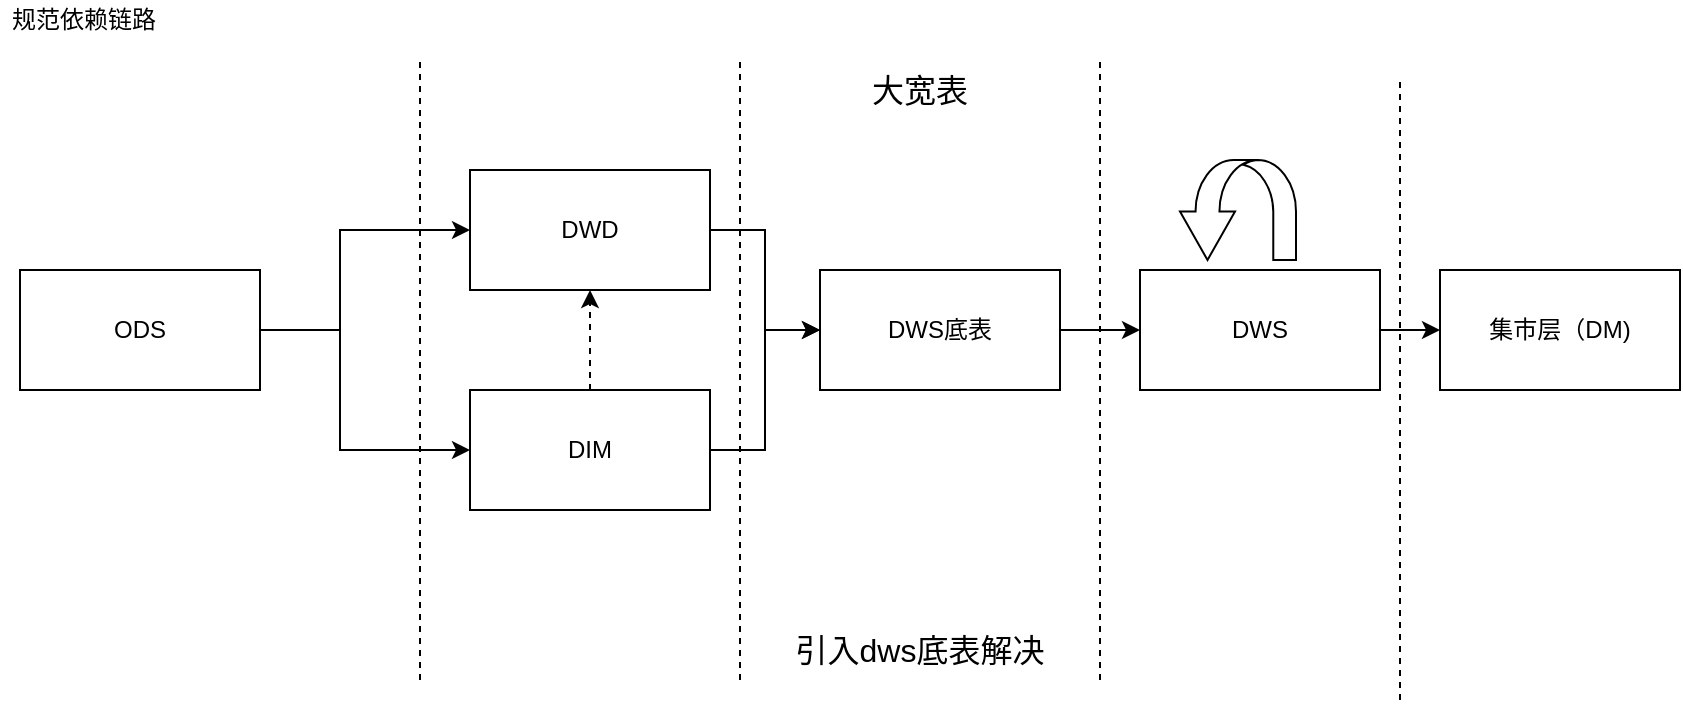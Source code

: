 <mxfile version="20.8.23" type="github">
  <diagram name="第 1 页" id="MpJJtZff5AQATM6ygYIF">
    <mxGraphModel dx="1122" dy="540" grid="1" gridSize="10" guides="1" tooltips="1" connect="1" arrows="1" fold="1" page="1" pageScale="1" pageWidth="827" pageHeight="1169" math="0" shadow="0">
      <root>
        <mxCell id="0" />
        <mxCell id="1" parent="0" />
        <mxCell id="arTTNSpRISgWZkCejGCT-1" style="edgeStyle=orthogonalEdgeStyle;rounded=0;orthogonalLoop=1;jettySize=auto;html=1;exitX=1;exitY=0.5;exitDx=0;exitDy=0;" edge="1" parent="1" source="arTTNSpRISgWZkCejGCT-3" target="arTTNSpRISgWZkCejGCT-5">
          <mxGeometry relative="1" as="geometry">
            <Array as="points">
              <mxPoint x="230" y="545" />
              <mxPoint x="230" y="495" />
            </Array>
          </mxGeometry>
        </mxCell>
        <mxCell id="arTTNSpRISgWZkCejGCT-2" style="edgeStyle=orthogonalEdgeStyle;rounded=0;orthogonalLoop=1;jettySize=auto;html=1;exitX=1;exitY=0.5;exitDx=0;exitDy=0;" edge="1" parent="1" source="arTTNSpRISgWZkCejGCT-3" target="arTTNSpRISgWZkCejGCT-7">
          <mxGeometry relative="1" as="geometry">
            <Array as="points">
              <mxPoint x="230" y="545" />
              <mxPoint x="230" y="605" />
            </Array>
          </mxGeometry>
        </mxCell>
        <mxCell id="arTTNSpRISgWZkCejGCT-3" value="ODS" style="rounded=0;whiteSpace=wrap;html=1;" diagramCategory="general" diagramName="Rectangle" vertex="1" parent="1">
          <mxGeometry x="70" y="515" width="120" height="60" as="geometry" />
        </mxCell>
        <mxCell id="arTTNSpRISgWZkCejGCT-4" style="edgeStyle=orthogonalEdgeStyle;rounded=0;orthogonalLoop=1;jettySize=auto;html=1;exitX=1;exitY=0.5;exitDx=0;exitDy=0;entryX=0;entryY=0.5;entryDx=0;entryDy=0;" edge="1" parent="1" source="arTTNSpRISgWZkCejGCT-5" target="arTTNSpRISgWZkCejGCT-12">
          <mxGeometry relative="1" as="geometry" />
        </mxCell>
        <mxCell id="arTTNSpRISgWZkCejGCT-5" value="DWD" style="rounded=0;whiteSpace=wrap;html=1;" diagramCategory="general" diagramName="Rectangle" vertex="1" parent="1">
          <mxGeometry x="295" y="465" width="120" height="60" as="geometry" />
        </mxCell>
        <mxCell id="arTTNSpRISgWZkCejGCT-6" style="edgeStyle=orthogonalEdgeStyle;rounded=0;orthogonalLoop=1;jettySize=auto;html=1;exitX=0.5;exitY=0;exitDx=0;exitDy=0;dashed=1;" edge="1" parent="1" source="arTTNSpRISgWZkCejGCT-7" target="arTTNSpRISgWZkCejGCT-5">
          <mxGeometry relative="1" as="geometry" />
        </mxCell>
        <mxCell id="arTTNSpRISgWZkCejGCT-7" value="DIM" style="rounded=0;whiteSpace=wrap;html=1;" diagramCategory="general" diagramName="Rectangle" vertex="1" parent="1">
          <mxGeometry x="295" y="575" width="120" height="60" as="geometry" />
        </mxCell>
        <mxCell id="arTTNSpRISgWZkCejGCT-9" value="集市层（DM)" style="rounded=0;whiteSpace=wrap;html=1;" diagramCategory="general" diagramName="Rectangle" vertex="1" parent="1">
          <mxGeometry x="780" y="515" width="120" height="60" as="geometry" />
        </mxCell>
        <mxCell id="arTTNSpRISgWZkCejGCT-10" style="edgeStyle=orthogonalEdgeStyle;rounded=0;orthogonalLoop=1;jettySize=auto;html=1;exitX=1;exitY=0.5;exitDx=0;exitDy=0;entryX=0;entryY=0.5;entryDx=0;entryDy=0;" edge="1" parent="1" source="arTTNSpRISgWZkCejGCT-7" target="arTTNSpRISgWZkCejGCT-12">
          <mxGeometry relative="1" as="geometry" />
        </mxCell>
        <mxCell id="arTTNSpRISgWZkCejGCT-11" value="规范依赖链路" style="text;html=1;strokeColor=none;fillColor=none;align=center;verticalAlign=middle;whiteSpace=wrap;rounded=0;" diagramCategory="general" diagramName="text" vertex="1" parent="1">
          <mxGeometry x="60" y="380" width="84" height="20" as="geometry" />
        </mxCell>
        <mxCell id="arTTNSpRISgWZkCejGCT-18" style="edgeStyle=orthogonalEdgeStyle;rounded=0;orthogonalLoop=1;jettySize=auto;html=1;exitX=1;exitY=0.5;exitDx=0;exitDy=0;entryX=0;entryY=0.5;entryDx=0;entryDy=0;fontSize=16;" edge="1" parent="1" source="arTTNSpRISgWZkCejGCT-12" target="arTTNSpRISgWZkCejGCT-17">
          <mxGeometry relative="1" as="geometry" />
        </mxCell>
        <mxCell id="arTTNSpRISgWZkCejGCT-12" value="DWS底表" style="rounded=0;whiteSpace=wrap;html=1;" diagramCategory="general" diagramName="Rectangle" vertex="1" parent="1">
          <mxGeometry x="470" y="515" width="120" height="60" as="geometry" />
        </mxCell>
        <mxCell id="arTTNSpRISgWZkCejGCT-13" value="" style="shape=mxgraph.arrows.u_turn_down_arrow;whiteSpace=wrap;html=1;fillColor=#ffffff;strokeColor=#000000;strokeWidth=1;" diagramCategory="arrow" diagramName="UTurnDownArrow" vertex="1" parent="1">
          <mxGeometry x="650" y="460" width="58" height="50" as="geometry" />
        </mxCell>
        <mxCell id="arTTNSpRISgWZkCejGCT-14" value="" style="endArrow=none;dashed=1;html=1;rounded=0;fontSize=16;" edge="1" parent="1">
          <mxGeometry width="50" height="50" relative="1" as="geometry">
            <mxPoint x="270" y="720" as="sourcePoint" />
            <mxPoint x="270" y="410" as="targetPoint" />
          </mxGeometry>
        </mxCell>
        <mxCell id="arTTNSpRISgWZkCejGCT-15" value="" style="endArrow=none;dashed=1;html=1;rounded=0;fontSize=16;" edge="1" parent="1">
          <mxGeometry width="50" height="50" relative="1" as="geometry">
            <mxPoint x="430" y="720" as="sourcePoint" />
            <mxPoint x="430" y="410" as="targetPoint" />
          </mxGeometry>
        </mxCell>
        <mxCell id="arTTNSpRISgWZkCejGCT-16" value="" style="endArrow=none;dashed=1;html=1;rounded=0;fontSize=16;" edge="1" parent="1">
          <mxGeometry width="50" height="50" relative="1" as="geometry">
            <mxPoint x="610" y="720" as="sourcePoint" />
            <mxPoint x="610" y="410" as="targetPoint" />
          </mxGeometry>
        </mxCell>
        <mxCell id="arTTNSpRISgWZkCejGCT-19" style="edgeStyle=orthogonalEdgeStyle;rounded=0;orthogonalLoop=1;jettySize=auto;html=1;exitX=1;exitY=0.5;exitDx=0;exitDy=0;entryX=0;entryY=0.5;entryDx=0;entryDy=0;fontSize=16;" edge="1" parent="1" source="arTTNSpRISgWZkCejGCT-17" target="arTTNSpRISgWZkCejGCT-9">
          <mxGeometry relative="1" as="geometry" />
        </mxCell>
        <mxCell id="arTTNSpRISgWZkCejGCT-17" value="DWS" style="rounded=0;whiteSpace=wrap;html=1;" diagramCategory="general" diagramName="Rectangle" vertex="1" parent="1">
          <mxGeometry x="630" y="515" width="120" height="60" as="geometry" />
        </mxCell>
        <mxCell id="arTTNSpRISgWZkCejGCT-20" value="" style="endArrow=none;dashed=1;html=1;rounded=0;fontSize=16;" edge="1" parent="1">
          <mxGeometry width="50" height="50" relative="1" as="geometry">
            <mxPoint x="760" y="730" as="sourcePoint" />
            <mxPoint x="760" y="420" as="targetPoint" />
          </mxGeometry>
        </mxCell>
        <mxCell id="arTTNSpRISgWZkCejGCT-22" value="引入dws底表解决" style="text;html=1;strokeColor=none;fillColor=none;align=center;verticalAlign=middle;whiteSpace=wrap;rounded=0;fontSize=16;" vertex="1" parent="1">
          <mxGeometry x="440" y="690" width="160" height="30" as="geometry" />
        </mxCell>
        <mxCell id="arTTNSpRISgWZkCejGCT-23" value="大宽表" style="text;html=1;strokeColor=none;fillColor=none;align=center;verticalAlign=middle;whiteSpace=wrap;rounded=0;fontSize=16;" vertex="1" parent="1">
          <mxGeometry x="440" y="410" width="160" height="30" as="geometry" />
        </mxCell>
      </root>
    </mxGraphModel>
  </diagram>
</mxfile>
